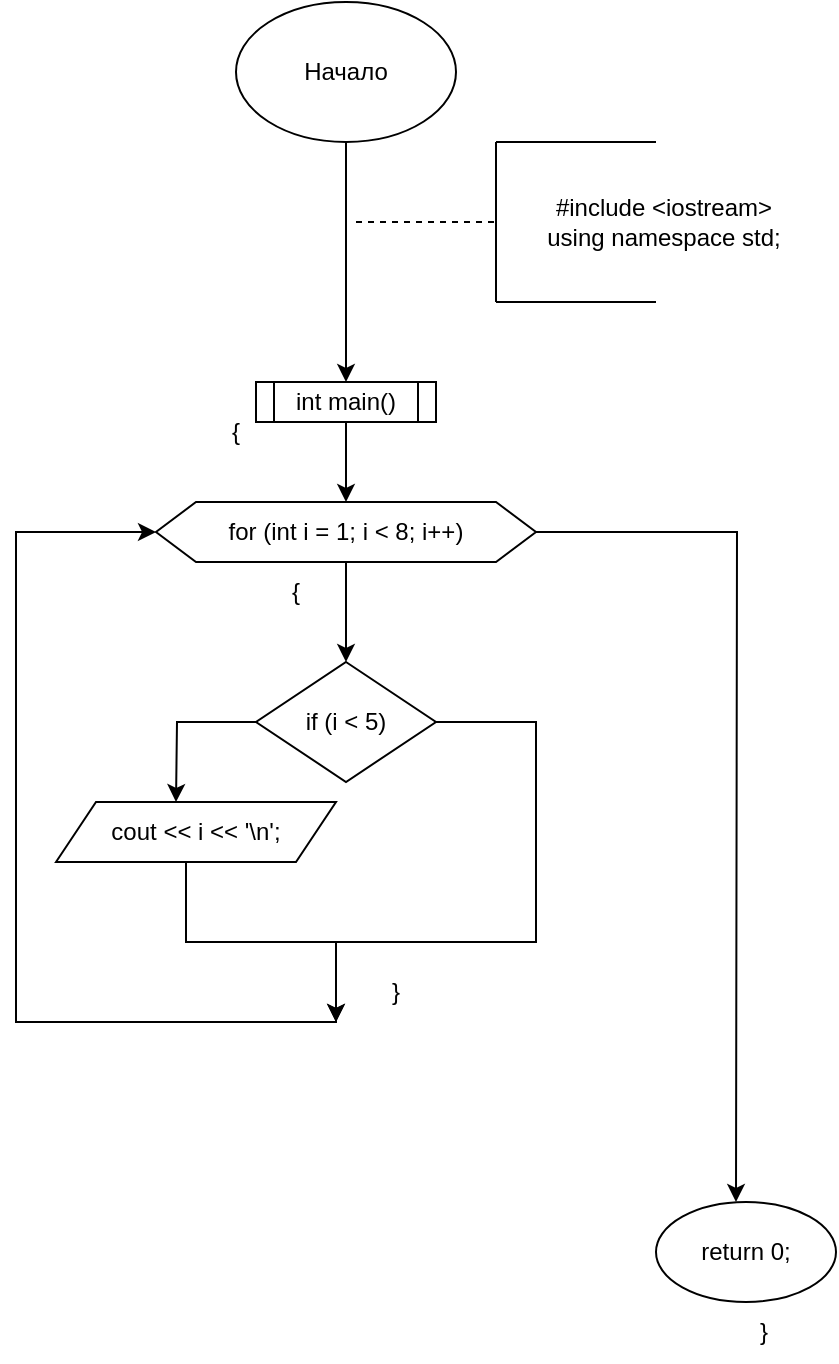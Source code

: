 <mxfile version="24.7.17">
  <diagram name="Страница — 1" id="Bwd7S6h_Cr2p-elJG4Rm">
    <mxGraphModel dx="552" dy="312" grid="1" gridSize="10" guides="1" tooltips="1" connect="1" arrows="1" fold="1" page="1" pageScale="1" pageWidth="827" pageHeight="1169" math="0" shadow="0">
      <root>
        <mxCell id="0" />
        <mxCell id="1" parent="0" />
        <mxCell id="A21txFMZHrbGaFtrcOH4-2" style="edgeStyle=orthogonalEdgeStyle;rounded=0;orthogonalLoop=1;jettySize=auto;html=1;" edge="1" parent="1" source="A21txFMZHrbGaFtrcOH4-1">
          <mxGeometry relative="1" as="geometry">
            <mxPoint x="325.0" y="200" as="targetPoint" />
          </mxGeometry>
        </mxCell>
        <mxCell id="A21txFMZHrbGaFtrcOH4-1" value="Начало" style="ellipse;whiteSpace=wrap;html=1;" vertex="1" parent="1">
          <mxGeometry x="270" y="10" width="110" height="70" as="geometry" />
        </mxCell>
        <mxCell id="A21txFMZHrbGaFtrcOH4-3" value="" style="endArrow=none;dashed=1;html=1;rounded=0;" edge="1" parent="1">
          <mxGeometry width="50" height="50" relative="1" as="geometry">
            <mxPoint x="330" y="120" as="sourcePoint" />
            <mxPoint x="400" y="120" as="targetPoint" />
          </mxGeometry>
        </mxCell>
        <mxCell id="A21txFMZHrbGaFtrcOH4-4" value="" style="endArrow=none;html=1;rounded=0;" edge="1" parent="1">
          <mxGeometry width="50" height="50" relative="1" as="geometry">
            <mxPoint x="400" y="80" as="sourcePoint" />
            <mxPoint x="480" y="80" as="targetPoint" />
          </mxGeometry>
        </mxCell>
        <mxCell id="A21txFMZHrbGaFtrcOH4-5" value="" style="endArrow=none;html=1;rounded=0;" edge="1" parent="1">
          <mxGeometry width="50" height="50" relative="1" as="geometry">
            <mxPoint x="400" y="160" as="sourcePoint" />
            <mxPoint x="480" y="160" as="targetPoint" />
          </mxGeometry>
        </mxCell>
        <mxCell id="A21txFMZHrbGaFtrcOH4-6" value="" style="endArrow=none;html=1;rounded=0;" edge="1" parent="1">
          <mxGeometry width="50" height="50" relative="1" as="geometry">
            <mxPoint x="400" y="160" as="sourcePoint" />
            <mxPoint x="400" y="80" as="targetPoint" />
          </mxGeometry>
        </mxCell>
        <mxCell id="A21txFMZHrbGaFtrcOH4-8" value="&lt;div&gt;#include &amp;lt;iostream&amp;gt;&lt;/div&gt;&lt;div&gt;using namespace std;&lt;/div&gt;" style="text;html=1;align=center;verticalAlign=middle;whiteSpace=wrap;rounded=0;" vertex="1" parent="1">
          <mxGeometry x="414" y="90" width="140" height="60" as="geometry" />
        </mxCell>
        <mxCell id="A21txFMZHrbGaFtrcOH4-14" style="edgeStyle=orthogonalEdgeStyle;rounded=0;orthogonalLoop=1;jettySize=auto;html=1;entryX=0.5;entryY=0;entryDx=0;entryDy=0;" edge="1" parent="1" source="A21txFMZHrbGaFtrcOH4-9" target="A21txFMZHrbGaFtrcOH4-10">
          <mxGeometry relative="1" as="geometry" />
        </mxCell>
        <mxCell id="A21txFMZHrbGaFtrcOH4-9" value="int main()" style="shape=process;whiteSpace=wrap;html=1;backgroundOutline=1;" vertex="1" parent="1">
          <mxGeometry x="280" y="200" width="90" height="20" as="geometry" />
        </mxCell>
        <mxCell id="A21txFMZHrbGaFtrcOH4-16" style="edgeStyle=orthogonalEdgeStyle;rounded=0;orthogonalLoop=1;jettySize=auto;html=1;entryX=0.5;entryY=0;entryDx=0;entryDy=0;" edge="1" parent="1" source="A21txFMZHrbGaFtrcOH4-10" target="A21txFMZHrbGaFtrcOH4-13">
          <mxGeometry relative="1" as="geometry" />
        </mxCell>
        <mxCell id="A21txFMZHrbGaFtrcOH4-21" style="edgeStyle=orthogonalEdgeStyle;rounded=0;orthogonalLoop=1;jettySize=auto;html=1;" edge="1" parent="1" source="A21txFMZHrbGaFtrcOH4-10">
          <mxGeometry relative="1" as="geometry">
            <mxPoint x="520" y="610" as="targetPoint" />
          </mxGeometry>
        </mxCell>
        <mxCell id="A21txFMZHrbGaFtrcOH4-10" value="for (int i = 1; i &amp;lt; 8; i++)" style="shape=hexagon;perimeter=hexagonPerimeter2;whiteSpace=wrap;html=1;fixedSize=1;" vertex="1" parent="1">
          <mxGeometry x="230" y="260" width="190" height="30" as="geometry" />
        </mxCell>
        <mxCell id="A21txFMZHrbGaFtrcOH4-18" style="edgeStyle=orthogonalEdgeStyle;rounded=0;orthogonalLoop=1;jettySize=auto;html=1;" edge="1" parent="1">
          <mxGeometry relative="1" as="geometry">
            <mxPoint x="320" y="520" as="targetPoint" />
            <mxPoint x="245" y="440" as="sourcePoint" />
            <Array as="points">
              <mxPoint x="245" y="480" />
              <mxPoint x="320" y="480" />
              <mxPoint x="320" y="510" />
            </Array>
          </mxGeometry>
        </mxCell>
        <mxCell id="A21txFMZHrbGaFtrcOH4-22" style="edgeStyle=orthogonalEdgeStyle;rounded=0;orthogonalLoop=1;jettySize=auto;html=1;entryX=0;entryY=0.5;entryDx=0;entryDy=0;" edge="1" parent="1" target="A21txFMZHrbGaFtrcOH4-10">
          <mxGeometry relative="1" as="geometry">
            <mxPoint x="220" y="250" as="targetPoint" />
            <mxPoint x="320" y="490" as="sourcePoint" />
            <Array as="points">
              <mxPoint x="320" y="520" />
              <mxPoint x="160" y="520" />
              <mxPoint x="160" y="275" />
            </Array>
          </mxGeometry>
        </mxCell>
        <mxCell id="A21txFMZHrbGaFtrcOH4-12" value="cout &amp;lt;&amp;lt; i &amp;lt;&amp;lt; &#39;\n&#39;;" style="shape=parallelogram;perimeter=parallelogramPerimeter;whiteSpace=wrap;html=1;fixedSize=1;" vertex="1" parent="1">
          <mxGeometry x="180" y="410" width="140" height="30" as="geometry" />
        </mxCell>
        <mxCell id="A21txFMZHrbGaFtrcOH4-17" style="edgeStyle=orthogonalEdgeStyle;rounded=0;orthogonalLoop=1;jettySize=auto;html=1;" edge="1" parent="1" source="A21txFMZHrbGaFtrcOH4-13">
          <mxGeometry relative="1" as="geometry">
            <mxPoint x="240" y="410" as="targetPoint" />
          </mxGeometry>
        </mxCell>
        <mxCell id="A21txFMZHrbGaFtrcOH4-19" style="edgeStyle=orthogonalEdgeStyle;rounded=0;orthogonalLoop=1;jettySize=auto;html=1;" edge="1" parent="1" source="A21txFMZHrbGaFtrcOH4-13">
          <mxGeometry relative="1" as="geometry">
            <mxPoint x="320" y="520" as="targetPoint" />
            <Array as="points">
              <mxPoint x="420" y="370" />
              <mxPoint x="420" y="480" />
              <mxPoint x="320" y="480" />
              <mxPoint x="320" y="510" />
            </Array>
          </mxGeometry>
        </mxCell>
        <mxCell id="A21txFMZHrbGaFtrcOH4-13" value="if (i &amp;lt; 5)" style="rhombus;whiteSpace=wrap;html=1;" vertex="1" parent="1">
          <mxGeometry x="280" y="340" width="90" height="60" as="geometry" />
        </mxCell>
        <mxCell id="A21txFMZHrbGaFtrcOH4-15" value="{" style="text;html=1;align=center;verticalAlign=middle;whiteSpace=wrap;rounded=0;" vertex="1" parent="1">
          <mxGeometry x="260" y="210" width="20" height="30" as="geometry" />
        </mxCell>
        <mxCell id="A21txFMZHrbGaFtrcOH4-20" value="{" style="text;html=1;align=center;verticalAlign=middle;whiteSpace=wrap;rounded=0;" vertex="1" parent="1">
          <mxGeometry x="290" y="290" width="20" height="30" as="geometry" />
        </mxCell>
        <mxCell id="A21txFMZHrbGaFtrcOH4-23" value="}" style="text;html=1;align=center;verticalAlign=middle;whiteSpace=wrap;rounded=0;" vertex="1" parent="1">
          <mxGeometry x="330" y="490" width="40" height="30" as="geometry" />
        </mxCell>
        <mxCell id="A21txFMZHrbGaFtrcOH4-24" value="return 0;" style="ellipse;whiteSpace=wrap;html=1;" vertex="1" parent="1">
          <mxGeometry x="480" y="610" width="90" height="50" as="geometry" />
        </mxCell>
        <mxCell id="A21txFMZHrbGaFtrcOH4-25" value="}" style="text;html=1;align=center;verticalAlign=middle;whiteSpace=wrap;rounded=0;" vertex="1" parent="1">
          <mxGeometry x="514" y="660" width="40" height="30" as="geometry" />
        </mxCell>
      </root>
    </mxGraphModel>
  </diagram>
</mxfile>
